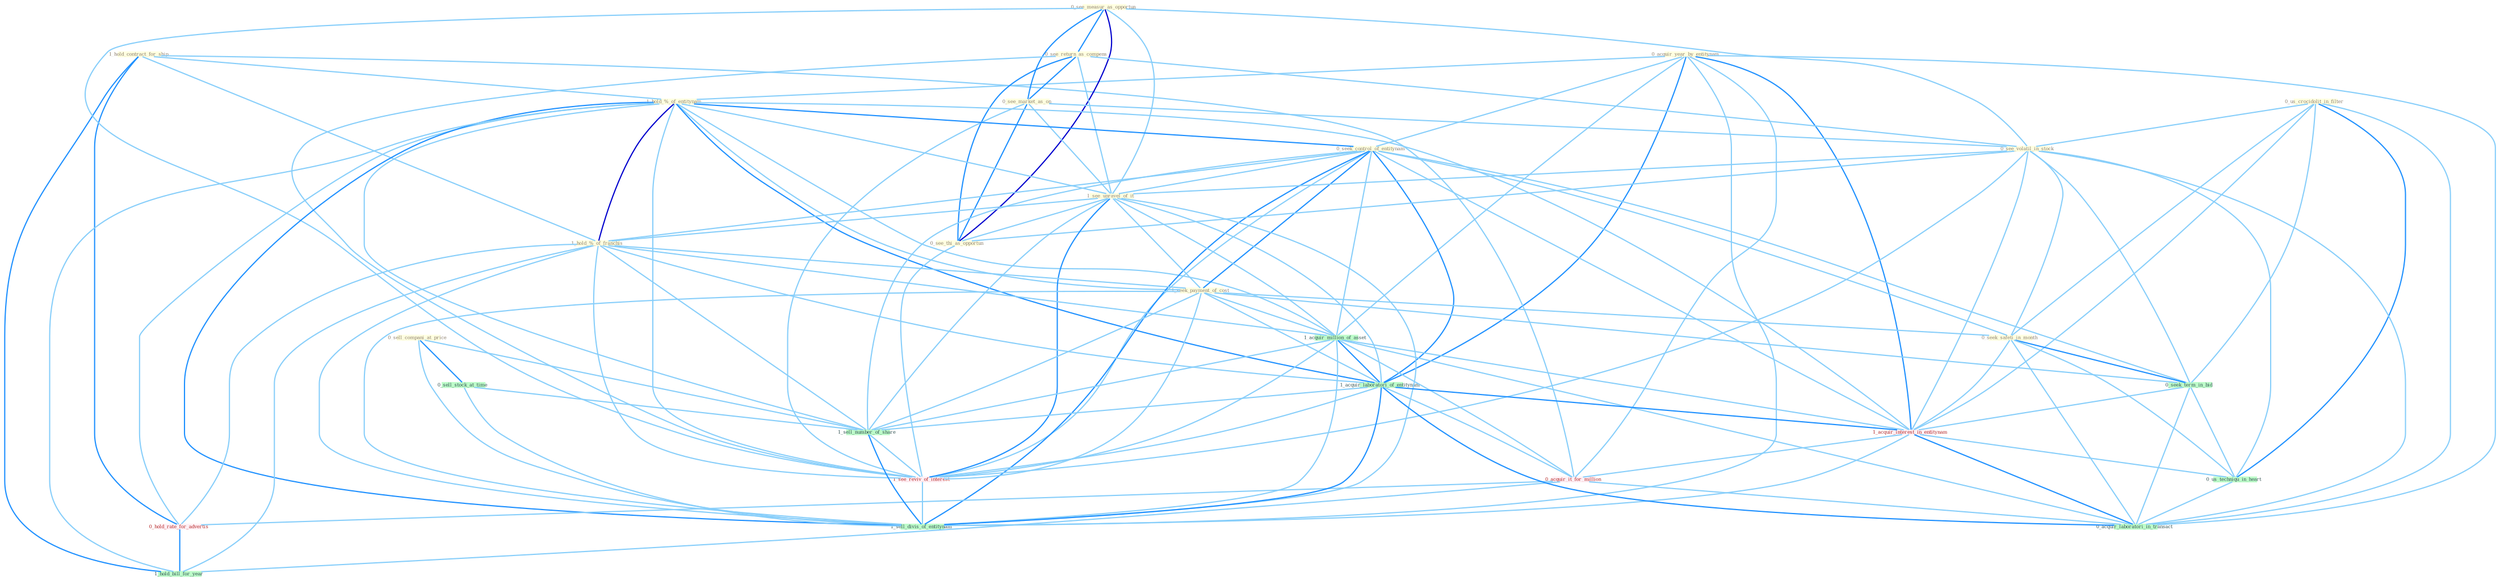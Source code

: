 Graph G{ 
    node
    [shape=polygon,style=filled,width=.5,height=.06,color="#BDFCC9",fixedsize=true,fontsize=4,
    fontcolor="#2f4f4f"];
    {node
    [color="#ffffe0", fontcolor="#8b7d6b"] "0_acquir_year_by_entitynam " "0_sell_compani_at_price " "1_hold_contract_for_ship " "0_us_crocidolit_in_filter " "0_see_measur_as_opportun " "0_see_return_as_compens " "0_see_market_as_on " "1_hold_%_of_entitynam " "0_seek_control_of_entitynam " "0_see_volatil_in_stock " "1_see_unravel_of_it " "1_hold_%_of_franchis " "1_seek_payment_of_cost " "0_seek_safeti_in_month " "0_see_thi_as_opportun "}
{node [color="#fff0f5", fontcolor="#b22222"] "1_acquir_interest_in_entitynam " "0_acquir_it_for_million " "0_hold_rate_for_advertis " "1_see_reviv_of_interest "}
edge [color="#B0E2FF"];

	"0_acquir_year_by_entitynam " -- "1_hold_%_of_entitynam " [w="1", color="#87cefa" ];
	"0_acquir_year_by_entitynam " -- "0_seek_control_of_entitynam " [w="1", color="#87cefa" ];
	"0_acquir_year_by_entitynam " -- "1_acquir_million_of_asset " [w="1", color="#87cefa" ];
	"0_acquir_year_by_entitynam " -- "1_acquir_laboratori_of_entitynam " [w="2", color="#1e90ff" , len=0.8];
	"0_acquir_year_by_entitynam " -- "1_acquir_interest_in_entitynam " [w="2", color="#1e90ff" , len=0.8];
	"0_acquir_year_by_entitynam " -- "0_acquir_it_for_million " [w="1", color="#87cefa" ];
	"0_acquir_year_by_entitynam " -- "0_acquir_laboratori_in_transact " [w="1", color="#87cefa" ];
	"0_acquir_year_by_entitynam " -- "1_sell_divis_of_entitynam " [w="1", color="#87cefa" ];
	"0_sell_compani_at_price " -- "0_sell_stock_at_time " [w="2", color="#1e90ff" , len=0.8];
	"0_sell_compani_at_price " -- "1_sell_number_of_share " [w="1", color="#87cefa" ];
	"0_sell_compani_at_price " -- "1_sell_divis_of_entitynam " [w="1", color="#87cefa" ];
	"1_hold_contract_for_ship " -- "1_hold_%_of_entitynam " [w="1", color="#87cefa" ];
	"1_hold_contract_for_ship " -- "1_hold_%_of_franchis " [w="1", color="#87cefa" ];
	"1_hold_contract_for_ship " -- "0_acquir_it_for_million " [w="1", color="#87cefa" ];
	"1_hold_contract_for_ship " -- "0_hold_rate_for_advertis " [w="2", color="#1e90ff" , len=0.8];
	"1_hold_contract_for_ship " -- "1_hold_bill_for_year " [w="2", color="#1e90ff" , len=0.8];
	"0_us_crocidolit_in_filter " -- "0_see_volatil_in_stock " [w="1", color="#87cefa" ];
	"0_us_crocidolit_in_filter " -- "0_seek_safeti_in_month " [w="1", color="#87cefa" ];
	"0_us_crocidolit_in_filter " -- "0_seek_term_in_bid " [w="1", color="#87cefa" ];
	"0_us_crocidolit_in_filter " -- "1_acquir_interest_in_entitynam " [w="1", color="#87cefa" ];
	"0_us_crocidolit_in_filter " -- "0_us_techniqu_in_heart " [w="2", color="#1e90ff" , len=0.8];
	"0_us_crocidolit_in_filter " -- "0_acquir_laboratori_in_transact " [w="1", color="#87cefa" ];
	"0_see_measur_as_opportun " -- "0_see_return_as_compens " [w="2", color="#1e90ff" , len=0.8];
	"0_see_measur_as_opportun " -- "0_see_market_as_on " [w="2", color="#1e90ff" , len=0.8];
	"0_see_measur_as_opportun " -- "0_see_volatil_in_stock " [w="1", color="#87cefa" ];
	"0_see_measur_as_opportun " -- "1_see_unravel_of_it " [w="1", color="#87cefa" ];
	"0_see_measur_as_opportun " -- "0_see_thi_as_opportun " [w="3", color="#0000cd" , len=0.6];
	"0_see_measur_as_opportun " -- "1_see_reviv_of_interest " [w="1", color="#87cefa" ];
	"0_see_return_as_compens " -- "0_see_market_as_on " [w="2", color="#1e90ff" , len=0.8];
	"0_see_return_as_compens " -- "0_see_volatil_in_stock " [w="1", color="#87cefa" ];
	"0_see_return_as_compens " -- "1_see_unravel_of_it " [w="1", color="#87cefa" ];
	"0_see_return_as_compens " -- "0_see_thi_as_opportun " [w="2", color="#1e90ff" , len=0.8];
	"0_see_return_as_compens " -- "1_see_reviv_of_interest " [w="1", color="#87cefa" ];
	"0_see_market_as_on " -- "0_see_volatil_in_stock " [w="1", color="#87cefa" ];
	"0_see_market_as_on " -- "1_see_unravel_of_it " [w="1", color="#87cefa" ];
	"0_see_market_as_on " -- "0_see_thi_as_opportun " [w="2", color="#1e90ff" , len=0.8];
	"0_see_market_as_on " -- "1_see_reviv_of_interest " [w="1", color="#87cefa" ];
	"1_hold_%_of_entitynam " -- "0_seek_control_of_entitynam " [w="2", color="#1e90ff" , len=0.8];
	"1_hold_%_of_entitynam " -- "1_see_unravel_of_it " [w="1", color="#87cefa" ];
	"1_hold_%_of_entitynam " -- "1_hold_%_of_franchis " [w="3", color="#0000cd" , len=0.6];
	"1_hold_%_of_entitynam " -- "1_seek_payment_of_cost " [w="1", color="#87cefa" ];
	"1_hold_%_of_entitynam " -- "1_acquir_million_of_asset " [w="1", color="#87cefa" ];
	"1_hold_%_of_entitynam " -- "1_acquir_laboratori_of_entitynam " [w="2", color="#1e90ff" , len=0.8];
	"1_hold_%_of_entitynam " -- "1_acquir_interest_in_entitynam " [w="1", color="#87cefa" ];
	"1_hold_%_of_entitynam " -- "0_hold_rate_for_advertis " [w="1", color="#87cefa" ];
	"1_hold_%_of_entitynam " -- "1_sell_number_of_share " [w="1", color="#87cefa" ];
	"1_hold_%_of_entitynam " -- "1_see_reviv_of_interest " [w="1", color="#87cefa" ];
	"1_hold_%_of_entitynam " -- "1_hold_bill_for_year " [w="1", color="#87cefa" ];
	"1_hold_%_of_entitynam " -- "1_sell_divis_of_entitynam " [w="2", color="#1e90ff" , len=0.8];
	"0_seek_control_of_entitynam " -- "1_see_unravel_of_it " [w="1", color="#87cefa" ];
	"0_seek_control_of_entitynam " -- "1_hold_%_of_franchis " [w="1", color="#87cefa" ];
	"0_seek_control_of_entitynam " -- "1_seek_payment_of_cost " [w="2", color="#1e90ff" , len=0.8];
	"0_seek_control_of_entitynam " -- "0_seek_safeti_in_month " [w="1", color="#87cefa" ];
	"0_seek_control_of_entitynam " -- "1_acquir_million_of_asset " [w="1", color="#87cefa" ];
	"0_seek_control_of_entitynam " -- "1_acquir_laboratori_of_entitynam " [w="2", color="#1e90ff" , len=0.8];
	"0_seek_control_of_entitynam " -- "0_seek_term_in_bid " [w="1", color="#87cefa" ];
	"0_seek_control_of_entitynam " -- "1_acquir_interest_in_entitynam " [w="1", color="#87cefa" ];
	"0_seek_control_of_entitynam " -- "1_sell_number_of_share " [w="1", color="#87cefa" ];
	"0_seek_control_of_entitynam " -- "1_see_reviv_of_interest " [w="1", color="#87cefa" ];
	"0_seek_control_of_entitynam " -- "1_sell_divis_of_entitynam " [w="2", color="#1e90ff" , len=0.8];
	"0_see_volatil_in_stock " -- "1_see_unravel_of_it " [w="1", color="#87cefa" ];
	"0_see_volatil_in_stock " -- "0_seek_safeti_in_month " [w="1", color="#87cefa" ];
	"0_see_volatil_in_stock " -- "0_see_thi_as_opportun " [w="1", color="#87cefa" ];
	"0_see_volatil_in_stock " -- "0_seek_term_in_bid " [w="1", color="#87cefa" ];
	"0_see_volatil_in_stock " -- "1_acquir_interest_in_entitynam " [w="1", color="#87cefa" ];
	"0_see_volatil_in_stock " -- "0_us_techniqu_in_heart " [w="1", color="#87cefa" ];
	"0_see_volatil_in_stock " -- "0_acquir_laboratori_in_transact " [w="1", color="#87cefa" ];
	"0_see_volatil_in_stock " -- "1_see_reviv_of_interest " [w="1", color="#87cefa" ];
	"1_see_unravel_of_it " -- "1_hold_%_of_franchis " [w="1", color="#87cefa" ];
	"1_see_unravel_of_it " -- "1_seek_payment_of_cost " [w="1", color="#87cefa" ];
	"1_see_unravel_of_it " -- "0_see_thi_as_opportun " [w="1", color="#87cefa" ];
	"1_see_unravel_of_it " -- "1_acquir_million_of_asset " [w="1", color="#87cefa" ];
	"1_see_unravel_of_it " -- "1_acquir_laboratori_of_entitynam " [w="1", color="#87cefa" ];
	"1_see_unravel_of_it " -- "1_sell_number_of_share " [w="1", color="#87cefa" ];
	"1_see_unravel_of_it " -- "1_see_reviv_of_interest " [w="2", color="#1e90ff" , len=0.8];
	"1_see_unravel_of_it " -- "1_sell_divis_of_entitynam " [w="1", color="#87cefa" ];
	"1_hold_%_of_franchis " -- "1_seek_payment_of_cost " [w="1", color="#87cefa" ];
	"1_hold_%_of_franchis " -- "1_acquir_million_of_asset " [w="1", color="#87cefa" ];
	"1_hold_%_of_franchis " -- "1_acquir_laboratori_of_entitynam " [w="1", color="#87cefa" ];
	"1_hold_%_of_franchis " -- "0_hold_rate_for_advertis " [w="1", color="#87cefa" ];
	"1_hold_%_of_franchis " -- "1_sell_number_of_share " [w="1", color="#87cefa" ];
	"1_hold_%_of_franchis " -- "1_see_reviv_of_interest " [w="1", color="#87cefa" ];
	"1_hold_%_of_franchis " -- "1_hold_bill_for_year " [w="1", color="#87cefa" ];
	"1_hold_%_of_franchis " -- "1_sell_divis_of_entitynam " [w="1", color="#87cefa" ];
	"1_seek_payment_of_cost " -- "0_seek_safeti_in_month " [w="1", color="#87cefa" ];
	"1_seek_payment_of_cost " -- "1_acquir_million_of_asset " [w="1", color="#87cefa" ];
	"1_seek_payment_of_cost " -- "1_acquir_laboratori_of_entitynam " [w="1", color="#87cefa" ];
	"1_seek_payment_of_cost " -- "0_seek_term_in_bid " [w="1", color="#87cefa" ];
	"1_seek_payment_of_cost " -- "1_sell_number_of_share " [w="1", color="#87cefa" ];
	"1_seek_payment_of_cost " -- "1_see_reviv_of_interest " [w="1", color="#87cefa" ];
	"1_seek_payment_of_cost " -- "1_sell_divis_of_entitynam " [w="1", color="#87cefa" ];
	"0_seek_safeti_in_month " -- "0_seek_term_in_bid " [w="2", color="#1e90ff" , len=0.8];
	"0_seek_safeti_in_month " -- "1_acquir_interest_in_entitynam " [w="1", color="#87cefa" ];
	"0_seek_safeti_in_month " -- "0_us_techniqu_in_heart " [w="1", color="#87cefa" ];
	"0_seek_safeti_in_month " -- "0_acquir_laboratori_in_transact " [w="1", color="#87cefa" ];
	"0_see_thi_as_opportun " -- "1_see_reviv_of_interest " [w="1", color="#87cefa" ];
	"1_acquir_million_of_asset " -- "1_acquir_laboratori_of_entitynam " [w="2", color="#1e90ff" , len=0.8];
	"1_acquir_million_of_asset " -- "1_acquir_interest_in_entitynam " [w="1", color="#87cefa" ];
	"1_acquir_million_of_asset " -- "0_acquir_it_for_million " [w="1", color="#87cefa" ];
	"1_acquir_million_of_asset " -- "0_acquir_laboratori_in_transact " [w="1", color="#87cefa" ];
	"1_acquir_million_of_asset " -- "1_sell_number_of_share " [w="1", color="#87cefa" ];
	"1_acquir_million_of_asset " -- "1_see_reviv_of_interest " [w="1", color="#87cefa" ];
	"1_acquir_million_of_asset " -- "1_sell_divis_of_entitynam " [w="1", color="#87cefa" ];
	"1_acquir_laboratori_of_entitynam " -- "1_acquir_interest_in_entitynam " [w="2", color="#1e90ff" , len=0.8];
	"1_acquir_laboratori_of_entitynam " -- "0_acquir_it_for_million " [w="1", color="#87cefa" ];
	"1_acquir_laboratori_of_entitynam " -- "0_acquir_laboratori_in_transact " [w="2", color="#1e90ff" , len=0.8];
	"1_acquir_laboratori_of_entitynam " -- "1_sell_number_of_share " [w="1", color="#87cefa" ];
	"1_acquir_laboratori_of_entitynam " -- "1_see_reviv_of_interest " [w="1", color="#87cefa" ];
	"1_acquir_laboratori_of_entitynam " -- "1_sell_divis_of_entitynam " [w="2", color="#1e90ff" , len=0.8];
	"0_seek_term_in_bid " -- "1_acquir_interest_in_entitynam " [w="1", color="#87cefa" ];
	"0_seek_term_in_bid " -- "0_us_techniqu_in_heart " [w="1", color="#87cefa" ];
	"0_seek_term_in_bid " -- "0_acquir_laboratori_in_transact " [w="1", color="#87cefa" ];
	"1_acquir_interest_in_entitynam " -- "0_us_techniqu_in_heart " [w="1", color="#87cefa" ];
	"1_acquir_interest_in_entitynam " -- "0_acquir_it_for_million " [w="1", color="#87cefa" ];
	"1_acquir_interest_in_entitynam " -- "0_acquir_laboratori_in_transact " [w="2", color="#1e90ff" , len=0.8];
	"1_acquir_interest_in_entitynam " -- "1_sell_divis_of_entitynam " [w="1", color="#87cefa" ];
	"0_us_techniqu_in_heart " -- "0_acquir_laboratori_in_transact " [w="1", color="#87cefa" ];
	"0_acquir_it_for_million " -- "0_hold_rate_for_advertis " [w="1", color="#87cefa" ];
	"0_acquir_it_for_million " -- "0_acquir_laboratori_in_transact " [w="1", color="#87cefa" ];
	"0_acquir_it_for_million " -- "1_hold_bill_for_year " [w="1", color="#87cefa" ];
	"0_hold_rate_for_advertis " -- "1_hold_bill_for_year " [w="2", color="#1e90ff" , len=0.8];
	"0_sell_stock_at_time " -- "1_sell_number_of_share " [w="1", color="#87cefa" ];
	"0_sell_stock_at_time " -- "1_sell_divis_of_entitynam " [w="1", color="#87cefa" ];
	"1_sell_number_of_share " -- "1_see_reviv_of_interest " [w="1", color="#87cefa" ];
	"1_sell_number_of_share " -- "1_sell_divis_of_entitynam " [w="2", color="#1e90ff" , len=0.8];
	"1_see_reviv_of_interest " -- "1_sell_divis_of_entitynam " [w="1", color="#87cefa" ];
}